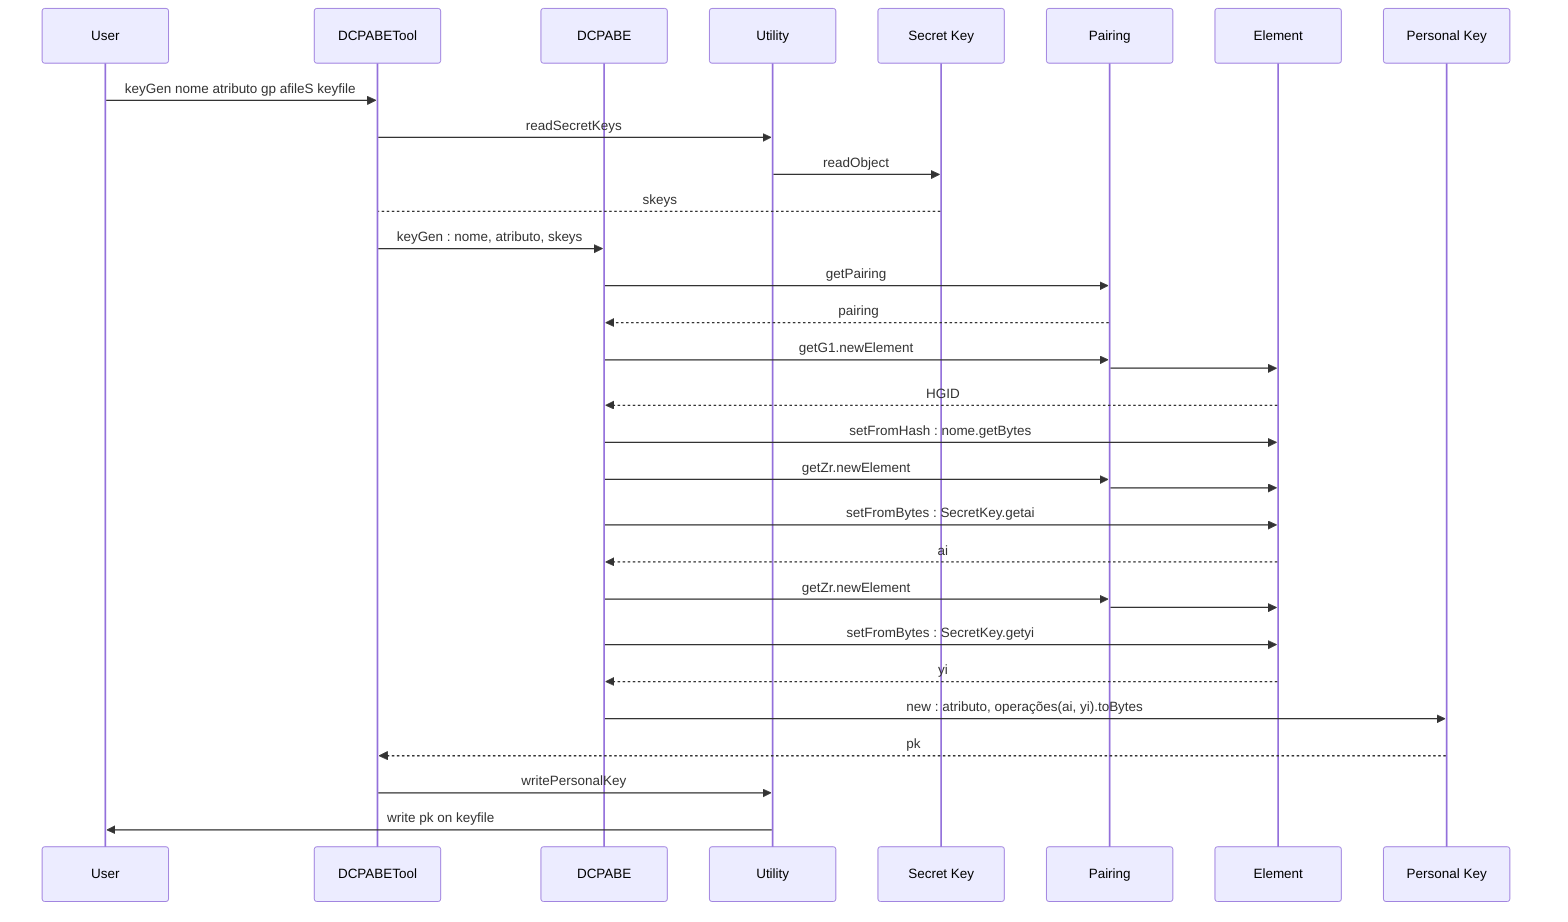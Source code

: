 sequenceDiagram
   participant User
   participant dt as DCPABETool
   participant d as DCPABE
   participant u as Utility
   participant sk as Secret Key
   participant p as Pairing
   participant e as Element
   participant pk as Personal Key
   User ->> dt: keyGen nome atributo gp afileS keyfile
   dt ->> u: readSecretKeys
   u ->> sk: readObject
   sk --> dt: skeys
   dt ->> d: keyGen : nome, atributo, skeys
   d ->> p: getPairing
   p -->> d: pairing
   d ->> p: getG1.newElement
   p ->> e: 
   e -->> d: HGID
   d ->> e: setFromHash : nome.getBytes
   d ->> p: getZr.newElement
   p ->> e: 
   d ->> e : setFromBytes : SecretKey.getai
   e -->> d: ai
   d ->> p: getZr.newElement
   p ->> e: 
   d ->> e : setFromBytes : SecretKey.getyi
   e -->> d: yi
   d ->> pk: new : atributo, operações(ai, yi).toBytes
   pk -->> dt: pk
   dt ->> u: writePersonalKey
   u ->> User: write pk on keyfile